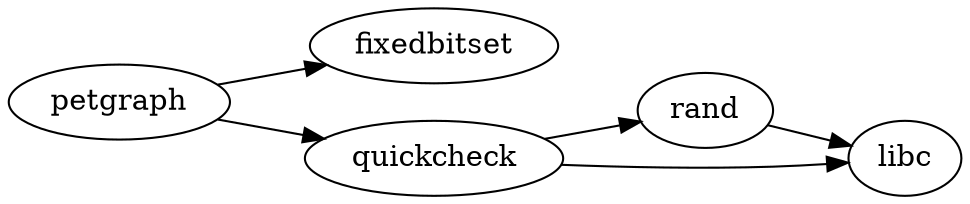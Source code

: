 digraph {
rankdir = "LR";
splines = true;
    0 [label="petgraph"]
    1 [label="fixedbitset"]
    2 [label="quickcheck"]
    3 [label="rand"]
    4 [label="libc"]
    0 -> 1
    0 -> 2
    2 -> 3
    3 -> 4
    2 -> 4
}
